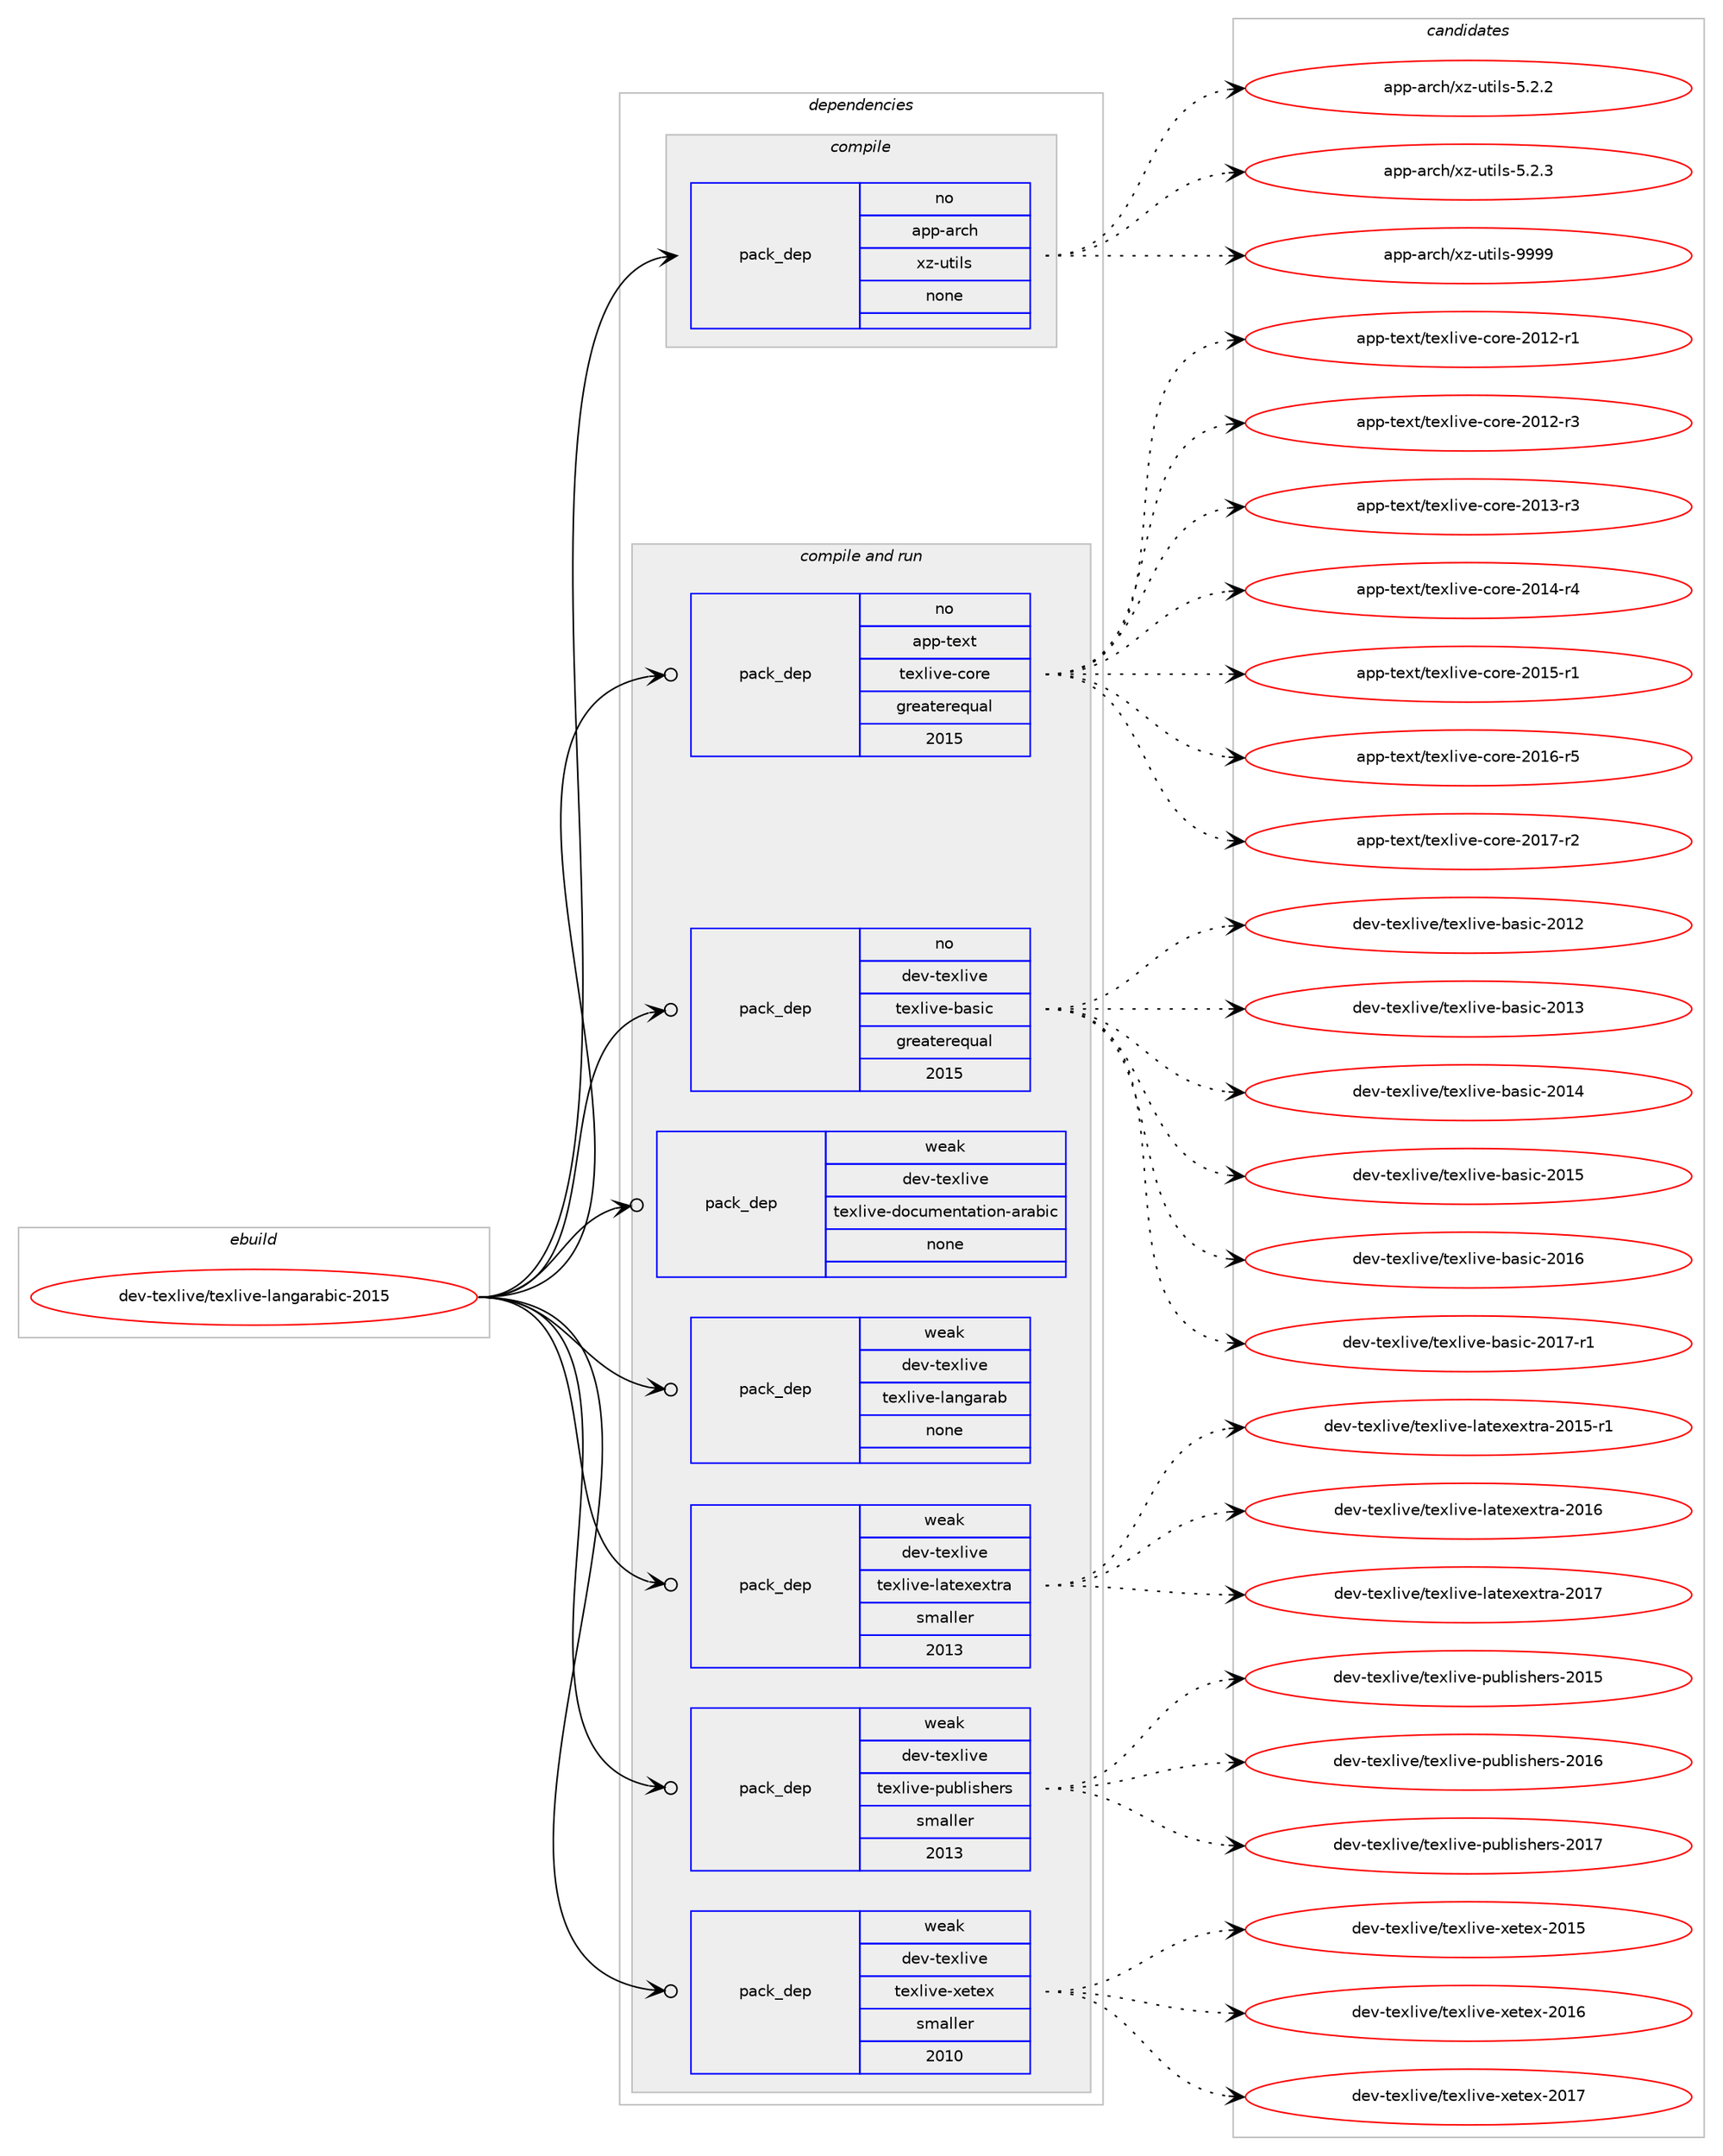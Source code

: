 digraph prolog {

# *************
# Graph options
# *************

newrank=true;
concentrate=true;
compound=true;
graph [rankdir=LR,fontname=Helvetica,fontsize=10,ranksep=1.5];#, ranksep=2.5, nodesep=0.2];
edge  [arrowhead=vee];
node  [fontname=Helvetica,fontsize=10];

# **********
# The ebuild
# **********

subgraph cluster_leftcol {
color=gray;
rank=same;
label=<<i>ebuild</i>>;
id [label="dev-texlive/texlive-langarabic-2015", color=red, width=4, href="../dev-texlive/texlive-langarabic-2015.svg"];
}

# ****************
# The dependencies
# ****************

subgraph cluster_midcol {
color=gray;
label=<<i>dependencies</i>>;
subgraph cluster_compile {
fillcolor="#eeeeee";
style=filled;
label=<<i>compile</i>>;
subgraph pack199129 {
dependency280483 [label=<<TABLE BORDER="0" CELLBORDER="1" CELLSPACING="0" CELLPADDING="4" WIDTH="220"><TR><TD ROWSPAN="6" CELLPADDING="30">pack_dep</TD></TR><TR><TD WIDTH="110">no</TD></TR><TR><TD>app-arch</TD></TR><TR><TD>xz-utils</TD></TR><TR><TD>none</TD></TR><TR><TD></TD></TR></TABLE>>, shape=none, color=blue];
}
id:e -> dependency280483:w [weight=20,style="solid",arrowhead="vee"];
}
subgraph cluster_compileandrun {
fillcolor="#eeeeee";
style=filled;
label=<<i>compile and run</i>>;
subgraph pack199130 {
dependency280484 [label=<<TABLE BORDER="0" CELLBORDER="1" CELLSPACING="0" CELLPADDING="4" WIDTH="220"><TR><TD ROWSPAN="6" CELLPADDING="30">pack_dep</TD></TR><TR><TD WIDTH="110">no</TD></TR><TR><TD>app-text</TD></TR><TR><TD>texlive-core</TD></TR><TR><TD>greaterequal</TD></TR><TR><TD>2015</TD></TR></TABLE>>, shape=none, color=blue];
}
id:e -> dependency280484:w [weight=20,style="solid",arrowhead="odotvee"];
subgraph pack199131 {
dependency280485 [label=<<TABLE BORDER="0" CELLBORDER="1" CELLSPACING="0" CELLPADDING="4" WIDTH="220"><TR><TD ROWSPAN="6" CELLPADDING="30">pack_dep</TD></TR><TR><TD WIDTH="110">no</TD></TR><TR><TD>dev-texlive</TD></TR><TR><TD>texlive-basic</TD></TR><TR><TD>greaterequal</TD></TR><TR><TD>2015</TD></TR></TABLE>>, shape=none, color=blue];
}
id:e -> dependency280485:w [weight=20,style="solid",arrowhead="odotvee"];
subgraph pack199132 {
dependency280486 [label=<<TABLE BORDER="0" CELLBORDER="1" CELLSPACING="0" CELLPADDING="4" WIDTH="220"><TR><TD ROWSPAN="6" CELLPADDING="30">pack_dep</TD></TR><TR><TD WIDTH="110">weak</TD></TR><TR><TD>dev-texlive</TD></TR><TR><TD>texlive-documentation-arabic</TD></TR><TR><TD>none</TD></TR><TR><TD></TD></TR></TABLE>>, shape=none, color=blue];
}
id:e -> dependency280486:w [weight=20,style="solid",arrowhead="odotvee"];
subgraph pack199133 {
dependency280487 [label=<<TABLE BORDER="0" CELLBORDER="1" CELLSPACING="0" CELLPADDING="4" WIDTH="220"><TR><TD ROWSPAN="6" CELLPADDING="30">pack_dep</TD></TR><TR><TD WIDTH="110">weak</TD></TR><TR><TD>dev-texlive</TD></TR><TR><TD>texlive-langarab</TD></TR><TR><TD>none</TD></TR><TR><TD></TD></TR></TABLE>>, shape=none, color=blue];
}
id:e -> dependency280487:w [weight=20,style="solid",arrowhead="odotvee"];
subgraph pack199134 {
dependency280488 [label=<<TABLE BORDER="0" CELLBORDER="1" CELLSPACING="0" CELLPADDING="4" WIDTH="220"><TR><TD ROWSPAN="6" CELLPADDING="30">pack_dep</TD></TR><TR><TD WIDTH="110">weak</TD></TR><TR><TD>dev-texlive</TD></TR><TR><TD>texlive-latexextra</TD></TR><TR><TD>smaller</TD></TR><TR><TD>2013</TD></TR></TABLE>>, shape=none, color=blue];
}
id:e -> dependency280488:w [weight=20,style="solid",arrowhead="odotvee"];
subgraph pack199135 {
dependency280489 [label=<<TABLE BORDER="0" CELLBORDER="1" CELLSPACING="0" CELLPADDING="4" WIDTH="220"><TR><TD ROWSPAN="6" CELLPADDING="30">pack_dep</TD></TR><TR><TD WIDTH="110">weak</TD></TR><TR><TD>dev-texlive</TD></TR><TR><TD>texlive-publishers</TD></TR><TR><TD>smaller</TD></TR><TR><TD>2013</TD></TR></TABLE>>, shape=none, color=blue];
}
id:e -> dependency280489:w [weight=20,style="solid",arrowhead="odotvee"];
subgraph pack199136 {
dependency280490 [label=<<TABLE BORDER="0" CELLBORDER="1" CELLSPACING="0" CELLPADDING="4" WIDTH="220"><TR><TD ROWSPAN="6" CELLPADDING="30">pack_dep</TD></TR><TR><TD WIDTH="110">weak</TD></TR><TR><TD>dev-texlive</TD></TR><TR><TD>texlive-xetex</TD></TR><TR><TD>smaller</TD></TR><TR><TD>2010</TD></TR></TABLE>>, shape=none, color=blue];
}
id:e -> dependency280490:w [weight=20,style="solid",arrowhead="odotvee"];
}
subgraph cluster_run {
fillcolor="#eeeeee";
style=filled;
label=<<i>run</i>>;
}
}

# **************
# The candidates
# **************

subgraph cluster_choices {
rank=same;
color=gray;
label=<<i>candidates</i>>;

subgraph choice199129 {
color=black;
nodesep=1;
choice971121124597114991044712012245117116105108115455346504650 [label="app-arch/xz-utils-5.2.2", color=red, width=4,href="../app-arch/xz-utils-5.2.2.svg"];
choice971121124597114991044712012245117116105108115455346504651 [label="app-arch/xz-utils-5.2.3", color=red, width=4,href="../app-arch/xz-utils-5.2.3.svg"];
choice9711211245971149910447120122451171161051081154557575757 [label="app-arch/xz-utils-9999", color=red, width=4,href="../app-arch/xz-utils-9999.svg"];
dependency280483:e -> choice971121124597114991044712012245117116105108115455346504650:w [style=dotted,weight="100"];
dependency280483:e -> choice971121124597114991044712012245117116105108115455346504651:w [style=dotted,weight="100"];
dependency280483:e -> choice9711211245971149910447120122451171161051081154557575757:w [style=dotted,weight="100"];
}
subgraph choice199130 {
color=black;
nodesep=1;
choice971121124511610112011647116101120108105118101459911111410145504849504511449 [label="app-text/texlive-core-2012-r1", color=red, width=4,href="../app-text/texlive-core-2012-r1.svg"];
choice971121124511610112011647116101120108105118101459911111410145504849504511451 [label="app-text/texlive-core-2012-r3", color=red, width=4,href="../app-text/texlive-core-2012-r3.svg"];
choice971121124511610112011647116101120108105118101459911111410145504849514511451 [label="app-text/texlive-core-2013-r3", color=red, width=4,href="../app-text/texlive-core-2013-r3.svg"];
choice971121124511610112011647116101120108105118101459911111410145504849524511452 [label="app-text/texlive-core-2014-r4", color=red, width=4,href="../app-text/texlive-core-2014-r4.svg"];
choice971121124511610112011647116101120108105118101459911111410145504849534511449 [label="app-text/texlive-core-2015-r1", color=red, width=4,href="../app-text/texlive-core-2015-r1.svg"];
choice971121124511610112011647116101120108105118101459911111410145504849544511453 [label="app-text/texlive-core-2016-r5", color=red, width=4,href="../app-text/texlive-core-2016-r5.svg"];
choice971121124511610112011647116101120108105118101459911111410145504849554511450 [label="app-text/texlive-core-2017-r2", color=red, width=4,href="../app-text/texlive-core-2017-r2.svg"];
dependency280484:e -> choice971121124511610112011647116101120108105118101459911111410145504849504511449:w [style=dotted,weight="100"];
dependency280484:e -> choice971121124511610112011647116101120108105118101459911111410145504849504511451:w [style=dotted,weight="100"];
dependency280484:e -> choice971121124511610112011647116101120108105118101459911111410145504849514511451:w [style=dotted,weight="100"];
dependency280484:e -> choice971121124511610112011647116101120108105118101459911111410145504849524511452:w [style=dotted,weight="100"];
dependency280484:e -> choice971121124511610112011647116101120108105118101459911111410145504849534511449:w [style=dotted,weight="100"];
dependency280484:e -> choice971121124511610112011647116101120108105118101459911111410145504849544511453:w [style=dotted,weight="100"];
dependency280484:e -> choice971121124511610112011647116101120108105118101459911111410145504849554511450:w [style=dotted,weight="100"];
}
subgraph choice199131 {
color=black;
nodesep=1;
choice1001011184511610112010810511810147116101120108105118101459897115105994550484950 [label="dev-texlive/texlive-basic-2012", color=red, width=4,href="../dev-texlive/texlive-basic-2012.svg"];
choice1001011184511610112010810511810147116101120108105118101459897115105994550484951 [label="dev-texlive/texlive-basic-2013", color=red, width=4,href="../dev-texlive/texlive-basic-2013.svg"];
choice1001011184511610112010810511810147116101120108105118101459897115105994550484952 [label="dev-texlive/texlive-basic-2014", color=red, width=4,href="../dev-texlive/texlive-basic-2014.svg"];
choice1001011184511610112010810511810147116101120108105118101459897115105994550484953 [label="dev-texlive/texlive-basic-2015", color=red, width=4,href="../dev-texlive/texlive-basic-2015.svg"];
choice1001011184511610112010810511810147116101120108105118101459897115105994550484954 [label="dev-texlive/texlive-basic-2016", color=red, width=4,href="../dev-texlive/texlive-basic-2016.svg"];
choice10010111845116101120108105118101471161011201081051181014598971151059945504849554511449 [label="dev-texlive/texlive-basic-2017-r1", color=red, width=4,href="../dev-texlive/texlive-basic-2017-r1.svg"];
dependency280485:e -> choice1001011184511610112010810511810147116101120108105118101459897115105994550484950:w [style=dotted,weight="100"];
dependency280485:e -> choice1001011184511610112010810511810147116101120108105118101459897115105994550484951:w [style=dotted,weight="100"];
dependency280485:e -> choice1001011184511610112010810511810147116101120108105118101459897115105994550484952:w [style=dotted,weight="100"];
dependency280485:e -> choice1001011184511610112010810511810147116101120108105118101459897115105994550484953:w [style=dotted,weight="100"];
dependency280485:e -> choice1001011184511610112010810511810147116101120108105118101459897115105994550484954:w [style=dotted,weight="100"];
dependency280485:e -> choice10010111845116101120108105118101471161011201081051181014598971151059945504849554511449:w [style=dotted,weight="100"];
}
subgraph choice199132 {
color=black;
nodesep=1;
}
subgraph choice199133 {
color=black;
nodesep=1;
}
subgraph choice199134 {
color=black;
nodesep=1;
choice100101118451161011201081051181014711610112010810511810145108971161011201011201161149745504849534511449 [label="dev-texlive/texlive-latexextra-2015-r1", color=red, width=4,href="../dev-texlive/texlive-latexextra-2015-r1.svg"];
choice10010111845116101120108105118101471161011201081051181014510897116101120101120116114974550484954 [label="dev-texlive/texlive-latexextra-2016", color=red, width=4,href="../dev-texlive/texlive-latexextra-2016.svg"];
choice10010111845116101120108105118101471161011201081051181014510897116101120101120116114974550484955 [label="dev-texlive/texlive-latexextra-2017", color=red, width=4,href="../dev-texlive/texlive-latexextra-2017.svg"];
dependency280488:e -> choice100101118451161011201081051181014711610112010810511810145108971161011201011201161149745504849534511449:w [style=dotted,weight="100"];
dependency280488:e -> choice10010111845116101120108105118101471161011201081051181014510897116101120101120116114974550484954:w [style=dotted,weight="100"];
dependency280488:e -> choice10010111845116101120108105118101471161011201081051181014510897116101120101120116114974550484955:w [style=dotted,weight="100"];
}
subgraph choice199135 {
color=black;
nodesep=1;
choice100101118451161011201081051181014711610112010810511810145112117981081051151041011141154550484953 [label="dev-texlive/texlive-publishers-2015", color=red, width=4,href="../dev-texlive/texlive-publishers-2015.svg"];
choice100101118451161011201081051181014711610112010810511810145112117981081051151041011141154550484954 [label="dev-texlive/texlive-publishers-2016", color=red, width=4,href="../dev-texlive/texlive-publishers-2016.svg"];
choice100101118451161011201081051181014711610112010810511810145112117981081051151041011141154550484955 [label="dev-texlive/texlive-publishers-2017", color=red, width=4,href="../dev-texlive/texlive-publishers-2017.svg"];
dependency280489:e -> choice100101118451161011201081051181014711610112010810511810145112117981081051151041011141154550484953:w [style=dotted,weight="100"];
dependency280489:e -> choice100101118451161011201081051181014711610112010810511810145112117981081051151041011141154550484954:w [style=dotted,weight="100"];
dependency280489:e -> choice100101118451161011201081051181014711610112010810511810145112117981081051151041011141154550484955:w [style=dotted,weight="100"];
}
subgraph choice199136 {
color=black;
nodesep=1;
choice1001011184511610112010810511810147116101120108105118101451201011161011204550484953 [label="dev-texlive/texlive-xetex-2015", color=red, width=4,href="../dev-texlive/texlive-xetex-2015.svg"];
choice1001011184511610112010810511810147116101120108105118101451201011161011204550484954 [label="dev-texlive/texlive-xetex-2016", color=red, width=4,href="../dev-texlive/texlive-xetex-2016.svg"];
choice1001011184511610112010810511810147116101120108105118101451201011161011204550484955 [label="dev-texlive/texlive-xetex-2017", color=red, width=4,href="../dev-texlive/texlive-xetex-2017.svg"];
dependency280490:e -> choice1001011184511610112010810511810147116101120108105118101451201011161011204550484953:w [style=dotted,weight="100"];
dependency280490:e -> choice1001011184511610112010810511810147116101120108105118101451201011161011204550484954:w [style=dotted,weight="100"];
dependency280490:e -> choice1001011184511610112010810511810147116101120108105118101451201011161011204550484955:w [style=dotted,weight="100"];
}
}

}
